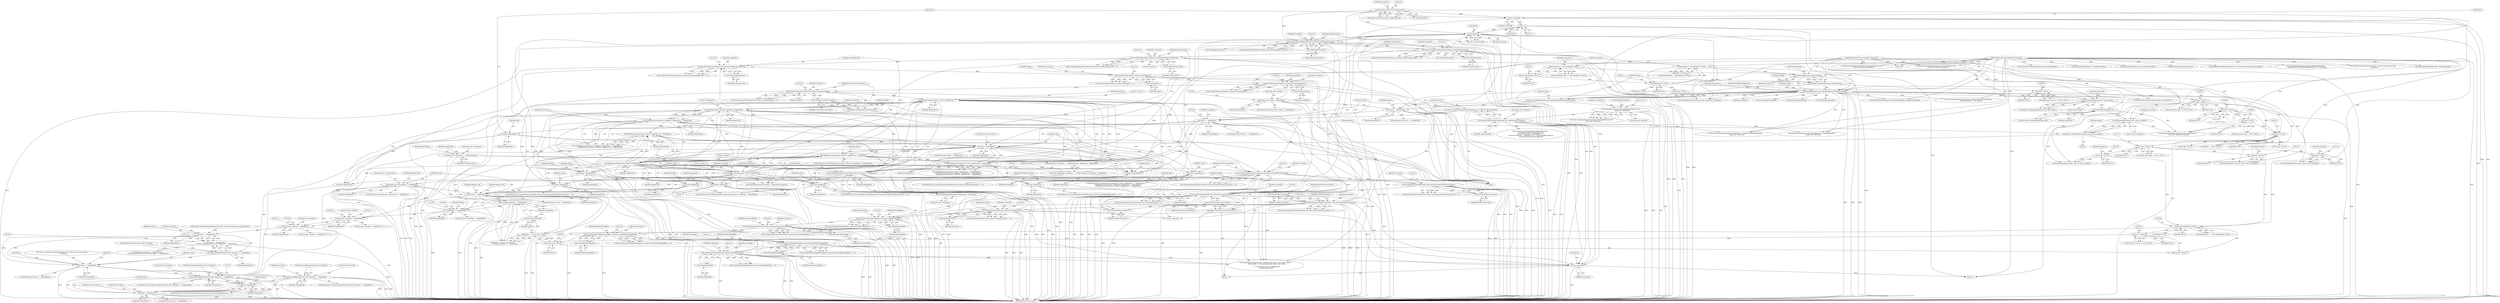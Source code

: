 digraph "0_ImageMagick6_35ccb468ee2dcbe8ce9cf1e2f1957acc27f54c34@API" {
"1001640" [label="(Call,read_info->antialias != MagickFalse)"];
"1001632" [label="(Call,read_info->antialias != MagickFalse)"];
"1001407" [label="(Call,image_info->monochrome != MagickFalse)"];
"1001318" [label="(Call,IssRGBCompatibleColorspace(image_info->colorspace) != MagickFalse)"];
"1001319" [label="(Call,IssRGBCompatibleColorspace(image_info->colorspace))"];
"1000624" [label="(Call,image_info->colorspace == CMYKColorspace)"];
"1000815" [label="(Call,GlobExpression(command,\"*Magenta*\",MagickTrue) != MagickFalse)"];
"1000816" [label="(Call,GlobExpression(command,\"*Magenta*\",MagickTrue))"];
"1000809" [label="(Call,GlobExpression(command,\"*Cyan*\",MagickTrue))"];
"1000800" [label="(Call,LocaleNCompare(DocumentProcessColors,command,length))"];
"1000796" [label="(Call,strlen(DocumentProcessColors))"];
"1000788" [label="(Call,LocaleNCompare(ImageData,command,strlen(ImageData)))"];
"1000791" [label="(Call,strlen(ImageData))"];
"1000780" [label="(Call,LocaleNCompare(Pages,command,strlen(Pages)))"];
"1000783" [label="(Call,strlen(Pages))"];
"1000772" [label="(Call,LocaleNCompare(LanguageLevel,command,strlen(LanguageLevel)))"];
"1000775" [label="(Call,strlen(LanguageLevel))"];
"1000744" [label="(Call,LocaleNCompare(PostscriptLevel,command,strlen(PostscriptLevel)))"];
"1000747" [label="(Call,strlen(PostscriptLevel))"];
"1000728" [label="(Call,LocaleNCompare(EndDocument,command,strlen(EndDocument)))"];
"1000731" [label="(Call,strlen(EndDocument))"];
"1000717" [label="(Call,LocaleNCompare(BeginDocument,command,strlen(BeginDocument)))"];
"1000720" [label="(Call,strlen(BeginDocument))"];
"1001018" [label="(Call,LocaleNCompare(PageMedia,command,strlen(PageMedia)))"];
"1001021" [label="(Call,strlen(PageMedia))"];
"1001006" [label="(Call,LocaleNCompare(PageBoundingBox,command,strlen(PageBoundingBox)))"];
"1001009" [label="(Call,strlen(PageBoundingBox))"];
"1000994" [label="(Call,LocaleNCompare(HiResBoundingBox,command,strlen(HiResBoundingBox)))"];
"1000997" [label="(Call,strlen(HiResBoundingBox))"];
"1000982" [label="(Call,LocaleNCompare(DocumentMedia,command,strlen(DocumentMedia)))"];
"1000985" [label="(Call,strlen(DocumentMedia))"];
"1000970" [label="(Call,LocaleNCompare(BoundingBox,command,strlen(BoundingBox)))"];
"1000973" [label="(Call,strlen(BoundingBox))"];
"1000866" [label="(Call,LocaleNCompare(CMYKCustomColor,command,strlen(CMYKCustomColor)))"];
"1000869" [label="(Call,strlen(CMYKCustomColor))"];
"1000832" [label="(Call,LocaleNCompare(CMYKCustomColor,command,strlen(CMYKCustomColor)))"];
"1000835" [label="(Call,strlen(CMYKCustomColor))"];
"1000822" [label="(Call,GlobExpression(command,\"*Yellow*\",MagickTrue))"];
"1000859" [label="(Call,LocaleNCompare(DocumentCustomColors,command,length))"];
"1000854" [label="(Call,strlen(DocumentCustomColors))"];
"1000843" [label="(Call,LocaleNCompare(CMYKProcessColor,command,strlen(CMYKProcessColor)))"];
"1000846" [label="(Call,strlen(CMYKProcessColor))"];
"1000852" [label="(Call,length=strlen(DocumentCustomColors))"];
"1000873" [label="(Call,LocaleNCompare(SpotColor,command,strlen(SpotColor)))"];
"1000876" [label="(Call,strlen(SpotColor))"];
"1000701" [label="(Call,p-command)"];
"1000684" [label="(Call,p++)"];
"1000666" [label="(Call,p=command)"];
"1000616" [label="(Call,memset(command,0,sizeof(command)))"];
"1000712" [label="(Call,p=command)"];
"1000762" [label="(Call,GlobExpression(command,\"*EPSF-*\",MagickTrue))"];
"1000794" [label="(Call,length=strlen(DocumentProcessColors))"];
"1000808" [label="(Call,GlobExpression(command,\"*Cyan*\",MagickTrue) != MagickFalse)"];
"1000738" [label="(Call,skip != MagickFalse)"];
"1000723" [label="(Call,skip=MagickTrue)"];
"1000734" [label="(Call,skip=MagickFalse)"];
"1000761" [label="(Call,GlobExpression(command,\"*EPSF-*\",MagickTrue) != MagickFalse)"];
"1000821" [label="(Call,GlobExpression(command,\"*Yellow*\",MagickTrue) != MagickFalse)"];
"1000235" [label="(Call,status == MagickFalse)"];
"1000227" [label="(Call,status=AcquireUniqueSymbolicLink(image_info->filename,input_filename))"];
"1000229" [label="(Call,AcquireUniqueSymbolicLink(image_info->filename,input_filename))"];
"1000183" [label="(Call,LogMagickEvent(TraceEvent,GetMagickModule(),\"%s\",\n      image_info->filename))"];
"1000215" [label="(Call,status == MagickFalse)"];
"1000207" [label="(Call,status=OpenBlob(image_info,image,ReadBinaryBlobMode,exception))"];
"1000209" [label="(Call,OpenBlob(image_info,image,ReadBinaryBlobMode,exception))"];
"1000204" [label="(Call,AcquireImage(image_info,exception))"];
"1000164" [label="(Call,image_info != (const ImageInfo *) NULL)"];
"1000119" [label="(MethodParameterIn,const ImageInfo *image_info)"];
"1000166" [label="(Call,(const ImageInfo *) NULL)"];
"1000191" [label="(Call,exception != (ExceptionInfo *) NULL)"];
"1000120" [label="(MethodParameterIn,ExceptionInfo *exception)"];
"1000193" [label="(Call,(ExceptionInfo *) NULL)"];
"1000202" [label="(Call,image=AcquireImage(image_info,exception))"];
"1000176" [label="(Call,image_info->debug != MagickFalse)"];
"1000663" [label="(Call,skip=MagickFalse)"];
"1001422" [label="(Call,cmyk != MagickFalse)"];
"1000621" [label="(Call,cmyk=image_info->colorspace == CMYKColorspace ? MagickTrue : MagickFalse)"];
"1000849" [label="(Call,cmyk=MagickTrue)"];
"1000827" [label="(Call,cmyk=MagickTrue)"];
"1000838" [label="(Call,cmyk=MagickTrue)"];
"1001324" [label="(Call,cmyk=MagickFalse)"];
"1001593" [label="(Call,fitPage != MagickFalse)"];
"1001196" [label="(Call,fitPage=MagickFalse)"];
"1001314" [label="(Call,fitPage=MagickTrue)"];
"1001582" [label="(Call,IsStringTrue(option) != MagickFalse)"];
"1001583" [label="(Call,IsStringTrue(option))"];
"1001577" [label="(Call,option == (const char *) NULL)"];
"1001570" [label="(Call,option=GetImageOption(image_info,\"eps:use-cropbox\"))"];
"1001572" [label="(Call,GetImageOption(image_info,\"eps:use-cropbox\"))"];
"1001499" [label="(Call,CloneImageInfo(image_info))"];
"1001201" [label="(Call,GetImageOption(image_info,\"eps:fit-page\"))"];
"1001579" [label="(Call,(const char *) NULL)"];
"1001553" [label="(Call,(char *) NULL)"];
"1001445" [label="(Call,(const DelegateInfo *) NULL)"];
"1001438" [label="(Call,(char *) NULL)"];
"1001372" [label="(Call,(char *) NULL)"];
"1001207" [label="(Call,(char *) NULL)"];
"1000546" [label="(Call,(char *) NULL)"];
"1000488" [label="(Call,(char *) NULL)"];
"1000695" [label="(Call,(char *) NULL)"];
"1000958" [label="(Call,(char *) NULL)"];
"1001416" [label="(Call,(char *) NULL)"];
"1001429" [label="(Call,(char *) NULL)"];
"1001686" [label="(Call,status == MagickFalse)"];
"1001685" [label="(Call,(status == MagickFalse) ||\n      (IsPostscriptRendered(read_info->filename) == MagickFalse))"];
"1001689" [label="(Call,IsPostscriptRendered(read_info->filename) == MagickFalse)"];
"1001725" [label="(Call,status == MagickFalse)"];
"1001749" [label="(Call,IsPostscriptRendered(read_info->filename) == MagickFalse)"];
"1001962" [label="(Call,skip=MagickFalse)"];
"1001966" [label="(Call,skip != MagickFalse)"];
"1001784" [label="(Call,IsPostscriptRendered(read_info->filename) == MagickFalse)"];
"1000484" [label="(Call,image_info->density != (char *) NULL)"];
"1001325" [label="(Identifier,cmyk)"];
"1000181" [label="(Call,(void) LogMagickEvent(TraceEvent,GetMagickModule(),\"%s\",\n      image_info->filename))"];
"1000790" [label="(Identifier,command)"];
"1000228" [label="(Identifier,status)"];
"1000213" [label="(Identifier,exception)"];
"1001018" [label="(Call,LocaleNCompare(PageMedia,command,strlen(PageMedia)))"];
"1001874" [label="(Call,ConsolidateCMYKImages(postscript_image,exception))"];
"1000821" [label="(Call,GlobExpression(command,\"*Yellow*\",MagickTrue) != MagickFalse)"];
"1001962" [label="(Call,skip=MagickFalse)"];
"1000749" [label="(Literal,0)"];
"1000121" [label="(Block,)"];
"1000220" [label="(Identifier,image)"];
"1000212" [label="(Identifier,ReadBinaryBlobMode)"];
"1001555" [label="(Identifier,NULL)"];
"1000224" [label="(Call,(Image *) NULL)"];
"1001202" [label="(Identifier,image_info)"];
"1000164" [label="(Call,image_info != (const ImageInfo *) NULL)"];
"1000186" [label="(Literal,\"%s\")"];
"1001374" [label="(Identifier,NULL)"];
"1000726" [label="(ControlStructure,if (LocaleNCompare(EndDocument,command,strlen(EndDocument)) == 0))"];
"1000735" [label="(Identifier,skip)"];
"1001314" [label="(Call,fitPage=MagickTrue)"];
"1000206" [label="(Identifier,exception)"];
"1001765" [label="(Identifier,i)"];
"1001445" [label="(Call,(const DelegateInfo *) NULL)"];
"1000791" [label="(Call,strlen(ImageData))"];
"1000829" [label="(Identifier,MagickTrue)"];
"1000699" [label="(Call,(size_t) (p-command))"];
"1001198" [label="(Identifier,MagickFalse)"];
"1000840" [label="(Identifier,MagickTrue)"];
"1001585" [label="(Identifier,MagickFalse)"];
"1001207" [label="(Call,(char *) NULL)"];
"1001969" [label="(ControlStructure,continue;)"];
"1001372" [label="(Call,(char *) NULL)"];
"1000815" [label="(Call,GlobExpression(command,\"*Magenta*\",MagickTrue) != MagickFalse)"];
"1001422" [label="(Call,cmyk != MagickFalse)"];
"1000801" [label="(Identifier,DocumentProcessColors)"];
"1001675" [label="(Call,InterpretImageFilename(image_info,image,filename,1,\n    read_info->filename,exception))"];
"1001702" [label="(Call,status=InvokePostscriptDelegate(read_info->verbose,command,message,\n        exception))"];
"1000823" [label="(Identifier,command)"];
"1001748" [label="(ControlStructure,if (IsPostscriptRendered(read_info->filename) == MagickFalse))"];
"1001570" [label="(Call,option=GetImageOption(image_info,\"eps:use-cropbox\"))"];
"1000191" [label="(Call,exception != (ExceptionInfo *) NULL)"];
"1000488" [label="(Call,(char *) NULL)"];
"1001789" [label="(Identifier,MagickFalse)"];
"1000810" [label="(Identifier,command)"];
"1000622" [label="(Identifier,cmyk)"];
"1000832" [label="(Call,LocaleNCompare(CMYKCustomColor,command,strlen(CMYKCustomColor)))"];
"1000683" [label="(Call,*p++)"];
"1001626" [label="(Call,FormatLocaleString(command,MagickPathExtent,\n    GetDelegateCommands(delegate_info),\n    read_info->antialias != MagickFalse ? 4 : 1,\n    read_info->antialias != MagickFalse ? 4 : 1,density,options,filename,\n    postscript_filename,input_filename))"];
"1001005" [label="(Call,LocaleNCompare(PageBoundingBox,command,strlen(PageBoundingBox)) == 0)"];
"1000772" [label="(Call,LocaleNCompare(LanguageLevel,command,strlen(LanguageLevel)))"];
"1001637" [label="(Literal,4)"];
"1000236" [label="(Identifier,status)"];
"1001021" [label="(Call,strlen(PageMedia))"];
"1000777" [label="(Literal,0)"];
"1000237" [label="(Identifier,MagickFalse)"];
"1001583" [label="(Call,IsStringTrue(option))"];
"1000843" [label="(Call,LocaleNCompare(CMYKProcessColor,command,strlen(CMYKProcessColor)))"];
"1000187" [label="(Call,image_info->filename)"];
"1000753" [label="(Call,SetImageProperty(image,\"ps:Level\",command+4,exception))"];
"1001578" [label="(Identifier,option)"];
"1000719" [label="(Identifier,command)"];
"1001328" [label="(Identifier,file)"];
"1001577" [label="(Call,option == (const char *) NULL)"];
"1001571" [label="(Identifier,option)"];
"1000230" [label="(Call,image_info->filename)"];
"1000668" [label="(Identifier,command)"];
"1000204" [label="(Call,AcquireImage(image_info,exception))"];
"1001783" [label="(ControlStructure,if (IsPostscriptRendered(read_info->filename) == MagickFalse))"];
"1000785" [label="(Literal,0)"];
"1001209" [label="(Identifier,NULL)"];
"1000614" [label="(Call,(void) memset(command,0,sizeof(command)))"];
"1000860" [label="(Identifier,DocumentCustomColors)"];
"1000739" [label="(Identifier,skip)"];
"1000490" [label="(Identifier,NULL)"];
"1001636" [label="(Identifier,MagickFalse)"];
"1000865" [label="(Call,LocaleNCompare(CMYKCustomColor,command,strlen(CMYKCustomColor)) == 0)"];
"1001201" [label="(Call,GetImageOption(image_info,\"eps:fit-page\"))"];
"1001006" [label="(Call,LocaleNCompare(PageBoundingBox,command,strlen(PageBoundingBox)))"];
"1001197" [label="(Identifier,fitPage)"];
"1001584" [label="(Identifier,option)"];
"1000762" [label="(Call,GlobExpression(command,\"*EPSF-*\",MagickTrue))"];
"1000827" [label="(Call,cmyk=MagickTrue)"];
"1000744" [label="(Call,LocaleNCompare(PostscriptLevel,command,strlen(PostscriptLevel)))"];
"1001354" [label="(Call,CopyMagickString(command,\"/setpagedevice {pop} bind 1 index where {\"\n    \"dup wcheck {3 1 roll put} {pop def} ifelse} {def} ifelse\n\"\n    \"<</UseCIEColor true>>setpagedevice\n\",MagickPathExtent))"];
"1001411" [label="(Identifier,MagickFalse)"];
"1001963" [label="(Identifier,skip)"];
"1000233" [label="(Identifier,input_filename)"];
"1001008" [label="(Identifier,command)"];
"1000617" [label="(Identifier,command)"];
"1000720" [label="(Call,strlen(BeginDocument))"];
"1001320" [label="(Call,image_info->colorspace)"];
"1000783" [label="(Call,strlen(Pages))"];
"1001323" [label="(Identifier,MagickFalse)"];
"1001416" [label="(Call,(char *) NULL)"];
"1000849" [label="(Call,cmyk=MagickTrue)"];
"1000813" [label="(Identifier,MagickFalse)"];
"1001965" [label="(ControlStructure,if (skip != MagickFalse))"];
"1000794" [label="(Call,length=strlen(DocumentProcessColors))"];
"1001912" [label="(Call,p++)"];
"1001023" [label="(Literal,0)"];
"1000779" [label="(Call,LocaleNCompare(Pages,command,strlen(Pages)) == 0)"];
"1000873" [label="(Call,LocaleNCompare(SpotColor,command,strlen(SpotColor)))"];
"1000874" [label="(Identifier,SpotColor)"];
"1000799" [label="(Call,LocaleNCompare(DocumentProcessColors,command,length) == 0)"];
"1001594" [label="(Identifier,fitPage)"];
"1000835" [label="(Call,strlen(CMYKCustomColor))"];
"1000814" [label="(Call,(GlobExpression(command,\"*Magenta*\",MagickTrue) != MagickFalse) ||\n            (GlobExpression(command,\"*Yellow*\",MagickTrue) != MagickFalse))"];
"1001413" [label="(Identifier,delegate_info)"];
"1000871" [label="(Literal,0)"];
"1000842" [label="(Call,LocaleNCompare(CMYKProcessColor,command,strlen(CMYKProcessColor)) == 0)"];
"1001196" [label="(Call,fitPage=MagickFalse)"];
"1001326" [label="(Identifier,MagickFalse)"];
"1000774" [label="(Identifier,command)"];
"1001689" [label="(Call,IsPostscriptRendered(read_info->filename) == MagickFalse)"];
"1000729" [label="(Identifier,EndDocument)"];
"1000859" [label="(Call,LocaleNCompare(DocumentCustomColors,command,length))"];
"1000211" [label="(Identifier,image)"];
"1000193" [label="(Call,(ExceptionInfo *) NULL)"];
"1002380" [label="(MethodReturn,static Image *)"];
"1000954" [label="(Call,image_info->page != (char *) NULL)"];
"1000841" [label="(ControlStructure,if (LocaleNCompare(CMYKProcessColor,command,strlen(CMYKProcessColor)) == 0))"];
"1000981" [label="(Call,LocaleNCompare(DocumentMedia,command,strlen(DocumentMedia)) == 0)"];
"1000982" [label="(Call,LocaleNCompare(DocumentMedia,command,strlen(DocumentMedia)))"];
"1001574" [label="(Literal,\"eps:use-cropbox\")"];
"1001009" [label="(Call,strlen(PageBoundingBox))"];
"1001644" [label="(Identifier,MagickFalse)"];
"1000192" [label="(Identifier,exception)"];
"1000664" [label="(Identifier,skip)"];
"1000745" [label="(Identifier,PostscriptLevel)"];
"1001010" [label="(Identifier,PageBoundingBox)"];
"1000736" [label="(Identifier,MagickFalse)"];
"1000695" [label="(Call,(char *) NULL)"];
"1001639" [label="(Call,read_info->antialias != MagickFalse ? 4 : 1)"];
"1001406" [label="(ControlStructure,if (image_info->monochrome != MagickFalse))"];
"1001337" [label="(Call,ThrowFileException(exception,FileOpenError,\"UnableToOpenFile\",\n        image_info->filename))"];
"1000727" [label="(Call,LocaleNCompare(EndDocument,command,strlen(EndDocument)) == 0)"];
"1000221" [label="(Call,DestroyImageList(image))"];
"1000628" [label="(Identifier,CMYKColorspace)"];
"1001423" [label="(Identifier,cmyk)"];
"1000858" [label="(Call,LocaleNCompare(DocumentCustomColors,command,length) == 0)"];
"1001210" [label="(Block,)"];
"1001725" [label="(Call,status == MagickFalse)"];
"1000831" [label="(Call,LocaleNCompare(CMYKCustomColor,command,strlen(CMYKCustomColor)) == 0)"];
"1000974" [label="(Identifier,BoundingBox)"];
"1001967" [label="(Identifier,skip)"];
"1001754" [label="(Identifier,MagickFalse)"];
"1001688" [label="(Identifier,MagickFalse)"];
"1000203" [label="(Identifier,image)"];
"1000862" [label="(Identifier,length)"];
"1000877" [label="(Identifier,SpotColor)"];
"1001321" [label="(Identifier,image_info)"];
"1000851" [label="(Identifier,MagickTrue)"];
"1001426" [label="(Identifier,delegate_info)"];
"1001419" [label="(Identifier,exception)"];
"1001690" [label="(Call,IsPostscriptRendered(read_info->filename))"];
"1001968" [label="(Identifier,MagickFalse)"];
"1001737" [label="(Call,InterpretImageFilename(image_info,image,filename,(int) i,\n        read_info->filename,exception))"];
"1001572" [label="(Call,GetImageOption(image_info,\"eps:use-cropbox\"))"];
"1000867" [label="(Identifier,CMYKCustomColor)"];
"1001431" [label="(Identifier,NULL)"];
"1000743" [label="(Call,LocaleNCompare(PostscriptLevel,command,strlen(PostscriptLevel)) == 0)"];
"1000971" [label="(Identifier,BoundingBox)"];
"1000866" [label="(Call,LocaleNCompare(CMYKCustomColor,command,strlen(CMYKCustomColor)))"];
"1000836" [label="(Identifier,CMYKCustomColor)"];
"1000227" [label="(Call,status=AcquireUniqueSymbolicLink(image_info->filename,input_filename))"];
"1000997" [label="(Call,strlen(HiResBoundingBox))"];
"1000803" [label="(Identifier,length)"];
"1002037" [label="(Call,SetImageProfile(image,\"icc\",profile,exception))"];
"1000847" [label="(Identifier,CMYKProcessColor)"];
"1000667" [label="(Identifier,p)"];
"1000623" [label="(Call,image_info->colorspace == CMYKColorspace ? MagickTrue : MagickFalse)"];
"1000788" [label="(Call,LocaleNCompare(ImageData,command,strlen(ImageData)))"];
"1000804" [label="(Literal,0)"];
"1000630" [label="(Identifier,MagickFalse)"];
"1000972" [label="(Identifier,command)"];
"1000844" [label="(Identifier,CMYKProcessColor)"];
"1001020" [label="(Identifier,command)"];
"1000837" [label="(Literal,0)"];
"1000717" [label="(Call,LocaleNCompare(BeginDocument,command,strlen(BeginDocument)))"];
"1000731" [label="(Call,strlen(EndDocument))"];
"1000818" [label="(Literal,\"*Magenta*\")"];
"1001432" [label="(Identifier,exception)"];
"1001785" [label="(Call,IsPostscriptRendered(read_info->filename))"];
"1000234" [label="(ControlStructure,if (status == MagickFalse))"];
"1001414" [label="(Call,GetDelegateInfo(\"ps:mono\",(char *) NULL,exception))"];
"1002224" [label="(Call,SetImageProfile(image,\"xmp\",profile,exception))"];
"1000748" [label="(Identifier,PostscriptLevel)"];
"1000756" [label="(Call,command+4)"];
"1001593" [label="(Call,fitPage != MagickFalse)"];
"1000184" [label="(Identifier,TraceEvent)"];
"1000854" [label="(Call,strlen(DocumentCustomColors))"];
"1000776" [label="(Identifier,LanguageLevel)"];
"1000828" [label="(Identifier,cmyk)"];
"1000793" [label="(Literal,0)"];
"1000806" [label="(ControlStructure,if ((GlobExpression(command,\"*Cyan*\",MagickTrue) != MagickFalse) ||\n            (GlobExpression(command,\"*Magenta*\",MagickTrue) != MagickFalse) ||\n            (GlobExpression(command,\"*Yellow*\",MagickTrue) != MagickFalse)))"];
"1001199" [label="(Call,option=GetImageOption(image_info,\"eps:fit-page\"))"];
"1000760" [label="(ControlStructure,if (GlobExpression(command,\"*EPSF-*\",MagickTrue) != MagickFalse))"];
"1000996" [label="(Identifier,command)"];
"1000216" [label="(Identifier,status)"];
"1001499" [label="(Call,CloneImageInfo(image_info))"];
"1000240" [label="(Identifier,exception)"];
"1000691" [label="(Call,strchr(\"\n\r%\",c) == (char *) NULL)"];
"1001803" [label="(Call,ReadImage(read_info,exception))"];
"1001641" [label="(Call,read_info->antialias)"];
"1001324" [label="(Call,cmyk=MagickFalse)"];
"1000176" [label="(Call,image_info->debug != MagickFalse)"];
"1000780" [label="(Call,LocaleNCompare(Pages,command,strlen(Pages)))"];
"1000784" [label="(Identifier,Pages)"];
"1000852" [label="(Call,length=strlen(DocumentCustomColors))"];
"1000618" [label="(Literal,0)"];
"1000737" [label="(ControlStructure,if (skip != MagickFalse))"];
"1000819" [label="(Identifier,MagickTrue)"];
"1001203" [label="(Literal,\"eps:fit-page\")"];
"1000165" [label="(Identifier,image_info)"];
"1000629" [label="(Identifier,MagickTrue)"];
"1001435" [label="(Identifier,delegate_info)"];
"1001666" [label="(Call,InvokePostscriptDelegate(read_info->verbose,command,message,exception))"];
"1001948" [label="(Call,strlen(BeginDocument))"];
"1001964" [label="(Identifier,MagickFalse)"];
"1000875" [label="(Identifier,command)"];
"1001687" [label="(Identifier,status)"];
"1000960" [label="(Identifier,NULL)"];
"1000685" [label="(Identifier,p)"];
"1001436" [label="(Call,GetDelegateInfo(\"ps:alpha\",(char *) NULL,exception))"];
"1000789" [label="(Identifier,ImageData)"];
"1000764" [label="(Literal,\"*EPSF-*\")"];
"1000809" [label="(Call,GlobExpression(command,\"*Cyan*\",MagickTrue))"];
"1001954" [label="(ControlStructure,if (LocaleNCompare(EndDocument,command,strlen(EndDocument)) == 0))"];
"1000839" [label="(Identifier,cmyk)"];
"1000781" [label="(Identifier,Pages)"];
"1000985" [label="(Call,strlen(DocumentMedia))"];
"1001694" [label="(Identifier,MagickFalse)"];
"1001724" [label="(ControlStructure,if (status == MagickFalse))"];
"1000812" [label="(Identifier,MagickTrue)"];
"1000870" [label="(Identifier,CMYKCustomColor)"];
"1000763" [label="(Identifier,command)"];
"1000766" [label="(Identifier,MagickFalse)"];
"1001139" [label="(Call,SetImageProperty(image,\"ps:HiResBoundingBox\",geometry,exception))"];
"1001750" [label="(Call,IsPostscriptRendered(read_info->filename))"];
"1000163" [label="(Call,assert(image_info != (const ImageInfo *) NULL))"];
"1000855" [label="(Identifier,DocumentCustomColors)"];
"1000845" [label="(Identifier,command)"];
"1000970" [label="(Call,LocaleNCompare(BoundingBox,command,strlen(BoundingBox)))"];
"1000746" [label="(Identifier,command)"];
"1001443" [label="(Call,delegate_info == (const DelegateInfo *) NULL)"];
"1001772" [label="(Call,InterpretImageFilename(image_info,image,filename,(int) i,\n        read_info->filename,exception))"];
"1000195" [label="(Identifier,NULL)"];
"1000994" [label="(Call,LocaleNCompare(HiResBoundingBox,command,strlen(HiResBoundingBox)))"];
"1001847" [label="(Call,ThrowMagickException(exception,GetMagickModule(),\n          DelegateError,\"PostscriptDelegateFailed\",\"`%s'\",message))"];
"1000773" [label="(Identifier,LanguageLevel)"];
"1001793" [label="(Identifier,read_info)"];
"1001011" [label="(Literal,0)"];
"1000802" [label="(Identifier,command)"];
"1000816" [label="(Call,GlobExpression(command,\"*Magenta*\",MagickTrue))"];
"1000730" [label="(Identifier,command)"];
"1000665" [label="(Identifier,MagickFalse)"];
"1000792" [label="(Identifier,ImageData)"];
"1001633" [label="(Call,read_info->antialias)"];
"1001973" [label="(Identifier,ICCProfile)"];
"1001349" [label="(Call,(Image *) NULL)"];
"1000863" [label="(Literal,0)"];
"1001368" [label="(Call,image_info->page == (char *) NULL)"];
"1000986" [label="(Identifier,DocumentMedia)"];
"1000820" [label="(Identifier,MagickFalse)"];
"1000876" [label="(Call,strlen(SpotColor))"];
"1001438" [label="(Call,(char *) NULL)"];
"1000998" [label="(Identifier,HiResBoundingBox)"];
"1001569" [label="(Block,)"];
"1001685" [label="(Call,(status == MagickFalse) ||\n      (IsPostscriptRendered(read_info->filename) == MagickFalse))"];
"1000666" [label="(Call,p=command)"];
"1000826" [label="(Identifier,MagickFalse)"];
"1001427" [label="(Call,GetDelegateInfo(\"ps:cmyk\",(char *) NULL,exception))"];
"1000681" [label="(Block,)"];
"1000177" [label="(Call,image_info->debug)"];
"1000987" [label="(Literal,0)"];
"1000808" [label="(Call,GlobExpression(command,\"*Cyan*\",MagickTrue) != MagickFalse)"];
"1001259" [label="(Call,(Image *) NULL)"];
"1001755" [label="(ControlStructure,break;)"];
"1000190" [label="(Call,assert(exception != (ExceptionInfo *) NULL))"];
"1000715" [label="(ControlStructure,if (LocaleNCompare(BeginDocument,command,strlen(BeginDocument)) == 0))"];
"1000671" [label="(Identifier,c)"];
"1001595" [label="(Identifier,MagickFalse)"];
"1000724" [label="(Identifier,skip)"];
"1001017" [label="(Call,LocaleNCompare(PageMedia,command,strlen(PageMedia)) == 0)"];
"1000782" [label="(Identifier,command)"];
"1000800" [label="(Call,LocaleNCompare(DocumentProcessColors,command,length))"];
"1000183" [label="(Call,LogMagickEvent(TraceEvent,GetMagickModule(),\"%s\",\n      image_info->filename))"];
"1000995" [label="(Identifier,HiResBoundingBox)"];
"1001408" [label="(Call,image_info->monochrome)"];
"1000723" [label="(Call,skip=MagickTrue)"];
"1001592" [label="(ControlStructure,if (fitPage != MagickFalse))"];
"1000728" [label="(Call,LocaleNCompare(EndDocument,command,strlen(EndDocument)))"];
"1001640" [label="(Call,read_info->antialias != MagickFalse)"];
"1001440" [label="(Identifier,NULL)"];
"1000850" [label="(Identifier,cmyk)"];
"1000207" [label="(Call,status=OpenBlob(image_info,image,ReadBinaryBlobMode,exception))"];
"1000697" [label="(Identifier,NULL)"];
"1001418" [label="(Identifier,NULL)"];
"1001007" [label="(Identifier,PageBoundingBox)"];
"1000718" [label="(Identifier,BeginDocument)"];
"1000712" [label="(Call,p=command)"];
"1001447" [label="(Identifier,NULL)"];
"1001631" [label="(Call,read_info->antialias != MagickFalse ? 4 : 1)"];
"1001497" [label="(Call,read_info=CloneImageInfo(image_info))"];
"1000217" [label="(Identifier,MagickFalse)"];
"1000973" [label="(Call,strlen(BoundingBox))"];
"1000168" [label="(Identifier,NULL)"];
"1000830" [label="(ControlStructure,if (LocaleNCompare(CMYKCustomColor,command,strlen(CMYKCustomColor)) == 0))"];
"1001951" [label="(Call,skip=MagickTrue)"];
"1002262" [label="(Call,CloneImage(postscript_image,1,1,MagickTrue,exception))"];
"1000738" [label="(Call,skip != MagickFalse)"];
"1000958" [label="(Call,(char *) NULL)"];
"1001784" [label="(Call,IsPostscriptRendered(read_info->filename) == MagickFalse)"];
"1000878" [label="(Literal,0)"];
"1000824" [label="(Literal,\"*Yellow*\")"];
"1001632" [label="(Call,read_info->antialias != MagickFalse)"];
"1000180" [label="(Identifier,MagickFalse)"];
"1000999" [label="(Literal,0)"];
"1000248" [label="(Call,DestroyImageList(image))"];
"1000725" [label="(Identifier,MagickTrue)"];
"1000251" [label="(Call,(Image *) NULL)"];
"1000714" [label="(Identifier,command)"];
"1000765" [label="(Identifier,MagickTrue)"];
"1000894" [label="(Call,q=command)"];
"1000984" [label="(Identifier,command)"];
"1001730" [label="(Identifier,i)"];
"1000740" [label="(Identifier,MagickFalse)"];
"1000768" [label="(Identifier,pages)"];
"1001458" [label="(Call,(Image *) NULL)"];
"1000202" [label="(Call,image=AcquireImage(image_info,exception))"];
"1001573" [label="(Identifier,image_info)"];
"1001315" [label="(Identifier,fitPage)"];
"1001579" [label="(Call,(const char *) NULL)"];
"1000795" [label="(Identifier,length)"];
"1001726" [label="(Identifier,status)"];
"1000817" [label="(Identifier,command)"];
"1000775" [label="(Call,strlen(LanguageLevel))"];
"1001966" [label="(Call,skip != MagickFalse)"];
"1001319" [label="(Call,IssRGBCompatibleColorspace(image_info->colorspace))"];
"1000209" [label="(Call,OpenBlob(image_info,image,ReadBinaryBlobMode,exception))"];
"1000229" [label="(Call,AcquireUniqueSymbolicLink(image_info->filename,input_filename))"];
"1000208" [label="(Identifier,status)"];
"1001646" [label="(Literal,1)"];
"1000716" [label="(Call,LocaleNCompare(BeginDocument,command,strlen(BeginDocument)) == 0)"];
"1001684" [label="(ControlStructure,if ((status == MagickFalse) ||\n      (IsPostscriptRendered(read_info->filename) == MagickFalse)))"];
"1001421" [label="(ControlStructure,if (cmyk != MagickFalse))"];
"1001441" [label="(Identifier,exception)"];
"1000853" [label="(Identifier,length)"];
"1000846" [label="(Call,strlen(CMYKProcessColor))"];
"1001205" [label="(Call,option != (char *) NULL)"];
"1000684" [label="(Call,p++)"];
"1000771" [label="(Call,LocaleNCompare(LanguageLevel,command,strlen(LanguageLevel)) == 0)"];
"1001019" [label="(Identifier,PageMedia)"];
"1000215" [label="(Call,status == MagickFalse)"];
"1000787" [label="(Call,LocaleNCompare(ImageData,command,strlen(ImageData)) == 0)"];
"1000734" [label="(Call,skip=MagickFalse)"];
"1001959" [label="(Call,strlen(EndDocument))"];
"1001790" [label="(ControlStructure,break;)"];
"1001727" [label="(Identifier,MagickFalse)"];
"1000616" [label="(Call,memset(command,0,sizeof(command)))"];
"1000869" [label="(Call,strlen(CMYKCustomColor))"];
"1000822" [label="(Call,GlobExpression(command,\"*Yellow*\",MagickTrue))"];
"1000834" [label="(Identifier,command)"];
"1000185" [label="(Call,GetMagickModule())"];
"1000166" [label="(Call,(const ImageInfo *) NULL)"];
"1001638" [label="(Literal,1)"];
"1000621" [label="(Call,cmyk=image_info->colorspace == CMYKColorspace ? MagickTrue : MagickFalse)"];
"1000722" [label="(Literal,0)"];
"1000713" [label="(Identifier,p)"];
"1001243" [label="(Call,ThrowMagickException(exception,GetMagickModule(),OptionError,\n             \"InvalidGeometry\",\"`%s'\",option))"];
"1000546" [label="(Call,(char *) NULL)"];
"1000619" [label="(Call,sizeof(command))"];
"1001749" [label="(Call,IsPostscriptRendered(read_info->filename) == MagickFalse)"];
"1001022" [label="(Identifier,PageMedia)"];
"1001581" [label="(Identifier,NULL)"];
"1000732" [label="(Identifier,EndDocument)"];
"1000983" [label="(Identifier,DocumentMedia)"];
"1001576" [label="(Call,(option == (const char *) NULL) ||\n          (IsStringTrue(option) != MagickFalse))"];
"1000747" [label="(Call,strlen(PostscriptLevel))"];
"1000663" [label="(Call,skip=MagickFalse)"];
"1001704" [label="(Call,InvokePostscriptDelegate(read_info->verbose,command,message,\n        exception))"];
"1001429" [label="(Call,(char *) NULL)"];
"1000733" [label="(Literal,0)"];
"1000741" [label="(ControlStructure,continue;)"];
"1000761" [label="(Call,GlobExpression(command,\"*EPSF-*\",MagickTrue) != MagickFalse)"];
"1000703" [label="(Identifier,command)"];
"1000868" [label="(Identifier,command)"];
"1000210" [label="(Identifier,image_info)"];
"1002115" [label="(Call,SetImageProfile(image,\"8bim\",profile,exception))"];
"1001582" [label="(Call,IsStringTrue(option) != MagickFalse)"];
"1001200" [label="(Identifier,option)"];
"1001692" [label="(Identifier,read_info)"];
"1000807" [label="(Call,(GlobExpression(command,\"*Cyan*\",MagickTrue) != MagickFalse) ||\n            (GlobExpression(command,\"*Magenta*\",MagickTrue) != MagickFalse) ||\n            (GlobExpression(command,\"*Yellow*\",MagickTrue) != MagickFalse))"];
"1000175" [label="(ControlStructure,if (image_info->debug != MagickFalse))"];
"1000235" [label="(Call,status == MagickFalse)"];
"1000625" [label="(Call,image_info->colorspace)"];
"1000542" [label="(Call,image_info->page != (char *) NULL)"];
"1000872" [label="(Call,LocaleNCompare(SpotColor,command,strlen(SpotColor)) == 0)"];
"1000838" [label="(Call,cmyk=MagickTrue)"];
"1000701" [label="(Call,p-command)"];
"1001317" [label="(ControlStructure,if (IssRGBCompatibleColorspace(image_info->colorspace) != MagickFalse))"];
"1000811" [label="(Literal,\"*Cyan*\")"];
"1000796" [label="(Call,strlen(DocumentProcessColors))"];
"1000721" [label="(Identifier,BeginDocument)"];
"1000120" [label="(MethodParameterIn,ExceptionInfo *exception)"];
"1000205" [label="(Identifier,image_info)"];
"1000548" [label="(Identifier,NULL)"];
"1000975" [label="(Literal,0)"];
"1000833" [label="(Identifier,CMYKCustomColor)"];
"1000702" [label="(Identifier,p)"];
"1000943" [label="(Call,SetImageProperty(image,property,value,exception))"];
"1000861" [label="(Identifier,command)"];
"1001407" [label="(Call,image_info->monochrome != MagickFalse)"];
"1001316" [label="(Identifier,MagickTrue)"];
"1000119" [label="(MethodParameterIn,const ImageInfo *image_info)"];
"1000969" [label="(Call,LocaleNCompare(BoundingBox,command,strlen(BoundingBox)) == 0)"];
"1000825" [label="(Identifier,MagickTrue)"];
"1000993" [label="(Call,LocaleNCompare(HiResBoundingBox,command,strlen(HiResBoundingBox)) == 0)"];
"1000672" [label="(Call,ReadBlobByte(image))"];
"1000848" [label="(Literal,0)"];
"1001318" [label="(Call,IssRGBCompatibleColorspace(image_info->colorspace) != MagickFalse)"];
"1001553" [label="(Call,(char *) NULL)"];
"1001686" [label="(Call,status == MagickFalse)"];
"1001424" [label="(Identifier,MagickFalse)"];
"1000624" [label="(Call,image_info->colorspace == CMYKColorspace)"];
"1001664" [label="(Call,status=InvokePostscriptDelegate(read_info->verbose,command,message,exception))"];
"1001549" [label="(Call,read_info->scenes != (char *) NULL)"];
"1000797" [label="(Identifier,DocumentProcessColors)"];
"1001721" [label="(Call,(Image *) NULL)"];
"1000239" [label="(Call,ThrowFileException(exception,FileOpenError,\"UnableToCreateTemporaryFile\",\n        image_info->filename))"];
"1000214" [label="(ControlStructure,if (status == MagickFalse))"];
"1001500" [label="(Identifier,image_info)"];
"1001645" [label="(Literal,4)"];
"1001640" -> "1001639"  [label="AST: "];
"1001640" -> "1001644"  [label="CFG: "];
"1001641" -> "1001640"  [label="AST: "];
"1001644" -> "1001640"  [label="AST: "];
"1001645" -> "1001640"  [label="CFG: "];
"1001646" -> "1001640"  [label="CFG: "];
"1001640" -> "1002380"  [label="DDG: "];
"1001632" -> "1001640"  [label="DDG: "];
"1001632" -> "1001640"  [label="DDG: "];
"1001640" -> "1001686"  [label="DDG: "];
"1001632" -> "1001631"  [label="AST: "];
"1001632" -> "1001636"  [label="CFG: "];
"1001633" -> "1001632"  [label="AST: "];
"1001636" -> "1001632"  [label="AST: "];
"1001637" -> "1001632"  [label="CFG: "];
"1001638" -> "1001632"  [label="CFG: "];
"1001407" -> "1001632"  [label="DDG: "];
"1001422" -> "1001632"  [label="DDG: "];
"1001593" -> "1001632"  [label="DDG: "];
"1001407" -> "1001406"  [label="AST: "];
"1001407" -> "1001411"  [label="CFG: "];
"1001408" -> "1001407"  [label="AST: "];
"1001411" -> "1001407"  [label="AST: "];
"1001413" -> "1001407"  [label="CFG: "];
"1001423" -> "1001407"  [label="CFG: "];
"1001407" -> "1002380"  [label="DDG: "];
"1001407" -> "1002380"  [label="DDG: "];
"1001407" -> "1002380"  [label="DDG: "];
"1001318" -> "1001407"  [label="DDG: "];
"1001407" -> "1001422"  [label="DDG: "];
"1001407" -> "1001582"  [label="DDG: "];
"1001407" -> "1001593"  [label="DDG: "];
"1001318" -> "1001317"  [label="AST: "];
"1001318" -> "1001323"  [label="CFG: "];
"1001319" -> "1001318"  [label="AST: "];
"1001323" -> "1001318"  [label="AST: "];
"1001325" -> "1001318"  [label="CFG: "];
"1001328" -> "1001318"  [label="CFG: "];
"1001318" -> "1002380"  [label="DDG: "];
"1001318" -> "1002380"  [label="DDG: "];
"1001318" -> "1002380"  [label="DDG: "];
"1001319" -> "1001318"  [label="DDG: "];
"1000815" -> "1001318"  [label="DDG: "];
"1000738" -> "1001318"  [label="DDG: "];
"1000761" -> "1001318"  [label="DDG: "];
"1000808" -> "1001318"  [label="DDG: "];
"1000821" -> "1001318"  [label="DDG: "];
"1000235" -> "1001318"  [label="DDG: "];
"1001318" -> "1001324"  [label="DDG: "];
"1001319" -> "1001320"  [label="CFG: "];
"1001320" -> "1001319"  [label="AST: "];
"1001323" -> "1001319"  [label="CFG: "];
"1001319" -> "1002380"  [label="DDG: "];
"1000624" -> "1001319"  [label="DDG: "];
"1000624" -> "1000623"  [label="AST: "];
"1000624" -> "1000628"  [label="CFG: "];
"1000625" -> "1000624"  [label="AST: "];
"1000628" -> "1000624"  [label="AST: "];
"1000629" -> "1000624"  [label="CFG: "];
"1000630" -> "1000624"  [label="CFG: "];
"1000624" -> "1002380"  [label="DDG: "];
"1000624" -> "1002380"  [label="DDG: "];
"1000815" -> "1000814"  [label="AST: "];
"1000815" -> "1000820"  [label="CFG: "];
"1000816" -> "1000815"  [label="AST: "];
"1000820" -> "1000815"  [label="AST: "];
"1000823" -> "1000815"  [label="CFG: "];
"1000814" -> "1000815"  [label="CFG: "];
"1000815" -> "1002380"  [label="DDG: "];
"1000815" -> "1000734"  [label="DDG: "];
"1000815" -> "1000738"  [label="DDG: "];
"1000815" -> "1000814"  [label="DDG: "];
"1000815" -> "1000814"  [label="DDG: "];
"1000816" -> "1000815"  [label="DDG: "];
"1000816" -> "1000815"  [label="DDG: "];
"1000816" -> "1000815"  [label="DDG: "];
"1000808" -> "1000815"  [label="DDG: "];
"1000815" -> "1000821"  [label="DDG: "];
"1000815" -> "1001196"  [label="DDG: "];
"1000816" -> "1000819"  [label="CFG: "];
"1000817" -> "1000816"  [label="AST: "];
"1000818" -> "1000816"  [label="AST: "];
"1000819" -> "1000816"  [label="AST: "];
"1000820" -> "1000816"  [label="CFG: "];
"1000816" -> "1002380"  [label="DDG: "];
"1000816" -> "1000723"  [label="DDG: "];
"1000816" -> "1000762"  [label="DDG: "];
"1000816" -> "1000809"  [label="DDG: "];
"1000809" -> "1000816"  [label="DDG: "];
"1000809" -> "1000816"  [label="DDG: "];
"1000816" -> "1000822"  [label="DDG: "];
"1000816" -> "1000822"  [label="DDG: "];
"1000816" -> "1000827"  [label="DDG: "];
"1000816" -> "1000832"  [label="DDG: "];
"1000816" -> "1000838"  [label="DDG: "];
"1000816" -> "1000849"  [label="DDG: "];
"1000816" -> "1001314"  [label="DDG: "];
"1000816" -> "1001951"  [label="DDG: "];
"1000816" -> "1002262"  [label="DDG: "];
"1000809" -> "1000808"  [label="AST: "];
"1000809" -> "1000812"  [label="CFG: "];
"1000810" -> "1000809"  [label="AST: "];
"1000811" -> "1000809"  [label="AST: "];
"1000812" -> "1000809"  [label="AST: "];
"1000813" -> "1000809"  [label="CFG: "];
"1000809" -> "1002380"  [label="DDG: "];
"1000809" -> "1000723"  [label="DDG: "];
"1000809" -> "1000762"  [label="DDG: "];
"1000809" -> "1000808"  [label="DDG: "];
"1000809" -> "1000808"  [label="DDG: "];
"1000809" -> "1000808"  [label="DDG: "];
"1000800" -> "1000809"  [label="DDG: "];
"1000822" -> "1000809"  [label="DDG: "];
"1000762" -> "1000809"  [label="DDG: "];
"1000809" -> "1000827"  [label="DDG: "];
"1000809" -> "1000832"  [label="DDG: "];
"1000809" -> "1000838"  [label="DDG: "];
"1000809" -> "1000849"  [label="DDG: "];
"1000809" -> "1001314"  [label="DDG: "];
"1000809" -> "1001951"  [label="DDG: "];
"1000809" -> "1002262"  [label="DDG: "];
"1000800" -> "1000799"  [label="AST: "];
"1000800" -> "1000803"  [label="CFG: "];
"1000801" -> "1000800"  [label="AST: "];
"1000802" -> "1000800"  [label="AST: "];
"1000803" -> "1000800"  [label="AST: "];
"1000804" -> "1000800"  [label="CFG: "];
"1000800" -> "1002380"  [label="DDG: "];
"1000800" -> "1000796"  [label="DDG: "];
"1000800" -> "1000799"  [label="DDG: "];
"1000800" -> "1000799"  [label="DDG: "];
"1000800" -> "1000799"  [label="DDG: "];
"1000796" -> "1000800"  [label="DDG: "];
"1000788" -> "1000800"  [label="DDG: "];
"1000794" -> "1000800"  [label="DDG: "];
"1000800" -> "1000832"  [label="DDG: "];
"1000796" -> "1000794"  [label="AST: "];
"1000796" -> "1000797"  [label="CFG: "];
"1000797" -> "1000796"  [label="AST: "];
"1000794" -> "1000796"  [label="CFG: "];
"1000796" -> "1000794"  [label="DDG: "];
"1000788" -> "1000787"  [label="AST: "];
"1000788" -> "1000791"  [label="CFG: "];
"1000789" -> "1000788"  [label="AST: "];
"1000790" -> "1000788"  [label="AST: "];
"1000791" -> "1000788"  [label="AST: "];
"1000793" -> "1000788"  [label="CFG: "];
"1000788" -> "1002380"  [label="DDG: "];
"1000788" -> "1002380"  [label="DDG: "];
"1000788" -> "1000787"  [label="DDG: "];
"1000788" -> "1000787"  [label="DDG: "];
"1000788" -> "1000787"  [label="DDG: "];
"1000791" -> "1000788"  [label="DDG: "];
"1000780" -> "1000788"  [label="DDG: "];
"1000788" -> "1000791"  [label="DDG: "];
"1000791" -> "1000792"  [label="CFG: "];
"1000792" -> "1000791"  [label="AST: "];
"1000780" -> "1000779"  [label="AST: "];
"1000780" -> "1000783"  [label="CFG: "];
"1000781" -> "1000780"  [label="AST: "];
"1000782" -> "1000780"  [label="AST: "];
"1000783" -> "1000780"  [label="AST: "];
"1000785" -> "1000780"  [label="CFG: "];
"1000780" -> "1002380"  [label="DDG: "];
"1000780" -> "1002380"  [label="DDG: "];
"1000780" -> "1000779"  [label="DDG: "];
"1000780" -> "1000779"  [label="DDG: "];
"1000780" -> "1000779"  [label="DDG: "];
"1000783" -> "1000780"  [label="DDG: "];
"1000772" -> "1000780"  [label="DDG: "];
"1000780" -> "1000783"  [label="DDG: "];
"1000783" -> "1000784"  [label="CFG: "];
"1000784" -> "1000783"  [label="AST: "];
"1000772" -> "1000771"  [label="AST: "];
"1000772" -> "1000775"  [label="CFG: "];
"1000773" -> "1000772"  [label="AST: "];
"1000774" -> "1000772"  [label="AST: "];
"1000775" -> "1000772"  [label="AST: "];
"1000777" -> "1000772"  [label="CFG: "];
"1000772" -> "1002380"  [label="DDG: "];
"1000772" -> "1002380"  [label="DDG: "];
"1000772" -> "1000771"  [label="DDG: "];
"1000772" -> "1000771"  [label="DDG: "];
"1000772" -> "1000771"  [label="DDG: "];
"1000775" -> "1000772"  [label="DDG: "];
"1000744" -> "1000772"  [label="DDG: "];
"1000762" -> "1000772"  [label="DDG: "];
"1000772" -> "1000775"  [label="DDG: "];
"1000775" -> "1000776"  [label="CFG: "];
"1000776" -> "1000775"  [label="AST: "];
"1000744" -> "1000743"  [label="AST: "];
"1000744" -> "1000747"  [label="CFG: "];
"1000745" -> "1000744"  [label="AST: "];
"1000746" -> "1000744"  [label="AST: "];
"1000747" -> "1000744"  [label="AST: "];
"1000749" -> "1000744"  [label="CFG: "];
"1000744" -> "1002380"  [label="DDG: "];
"1000744" -> "1002380"  [label="DDG: "];
"1000744" -> "1000743"  [label="DDG: "];
"1000744" -> "1000743"  [label="DDG: "];
"1000744" -> "1000743"  [label="DDG: "];
"1000747" -> "1000744"  [label="DDG: "];
"1000728" -> "1000744"  [label="DDG: "];
"1000744" -> "1000747"  [label="DDG: "];
"1000744" -> "1000753"  [label="DDG: "];
"1000744" -> "1000756"  [label="DDG: "];
"1000744" -> "1000762"  [label="DDG: "];
"1000747" -> "1000748"  [label="CFG: "];
"1000748" -> "1000747"  [label="AST: "];
"1000728" -> "1000727"  [label="AST: "];
"1000728" -> "1000731"  [label="CFG: "];
"1000729" -> "1000728"  [label="AST: "];
"1000730" -> "1000728"  [label="AST: "];
"1000731" -> "1000728"  [label="AST: "];
"1000733" -> "1000728"  [label="CFG: "];
"1000728" -> "1002380"  [label="DDG: "];
"1000728" -> "1002380"  [label="DDG: "];
"1000728" -> "1002380"  [label="DDG: "];
"1000728" -> "1000701"  [label="DDG: "];
"1000728" -> "1000712"  [label="DDG: "];
"1000728" -> "1000717"  [label="DDG: "];
"1000728" -> "1000727"  [label="DDG: "];
"1000728" -> "1000727"  [label="DDG: "];
"1000728" -> "1000727"  [label="DDG: "];
"1000731" -> "1000728"  [label="DDG: "];
"1000717" -> "1000728"  [label="DDG: "];
"1000728" -> "1000731"  [label="DDG: "];
"1000728" -> "1001354"  [label="DDG: "];
"1000728" -> "1001959"  [label="DDG: "];
"1000731" -> "1000732"  [label="CFG: "];
"1000732" -> "1000731"  [label="AST: "];
"1000717" -> "1000716"  [label="AST: "];
"1000717" -> "1000720"  [label="CFG: "];
"1000718" -> "1000717"  [label="AST: "];
"1000719" -> "1000717"  [label="AST: "];
"1000720" -> "1000717"  [label="AST: "];
"1000722" -> "1000717"  [label="CFG: "];
"1000717" -> "1002380"  [label="DDG: "];
"1000717" -> "1002380"  [label="DDG: "];
"1000717" -> "1000716"  [label="DDG: "];
"1000717" -> "1000716"  [label="DDG: "];
"1000717" -> "1000716"  [label="DDG: "];
"1000720" -> "1000717"  [label="DDG: "];
"1001018" -> "1000717"  [label="DDG: "];
"1000859" -> "1000717"  [label="DDG: "];
"1000866" -> "1000717"  [label="DDG: "];
"1000701" -> "1000717"  [label="DDG: "];
"1000873" -> "1000717"  [label="DDG: "];
"1000616" -> "1000717"  [label="DDG: "];
"1000717" -> "1000720"  [label="DDG: "];
"1000717" -> "1001948"  [label="DDG: "];
"1000720" -> "1000721"  [label="CFG: "];
"1000721" -> "1000720"  [label="AST: "];
"1001018" -> "1001017"  [label="AST: "];
"1001018" -> "1001021"  [label="CFG: "];
"1001019" -> "1001018"  [label="AST: "];
"1001020" -> "1001018"  [label="AST: "];
"1001021" -> "1001018"  [label="AST: "];
"1001023" -> "1001018"  [label="CFG: "];
"1001018" -> "1002380"  [label="DDG: "];
"1001018" -> "1002380"  [label="DDG: "];
"1001018" -> "1002380"  [label="DDG: "];
"1001018" -> "1000701"  [label="DDG: "];
"1001018" -> "1000712"  [label="DDG: "];
"1001018" -> "1001017"  [label="DDG: "];
"1001018" -> "1001017"  [label="DDG: "];
"1001018" -> "1001017"  [label="DDG: "];
"1001021" -> "1001018"  [label="DDG: "];
"1001006" -> "1001018"  [label="DDG: "];
"1001018" -> "1001021"  [label="DDG: "];
"1001018" -> "1001354"  [label="DDG: "];
"1001021" -> "1001022"  [label="CFG: "];
"1001022" -> "1001021"  [label="AST: "];
"1001006" -> "1001005"  [label="AST: "];
"1001006" -> "1001009"  [label="CFG: "];
"1001007" -> "1001006"  [label="AST: "];
"1001008" -> "1001006"  [label="AST: "];
"1001009" -> "1001006"  [label="AST: "];
"1001011" -> "1001006"  [label="CFG: "];
"1001006" -> "1002380"  [label="DDG: "];
"1001006" -> "1002380"  [label="DDG: "];
"1001006" -> "1001005"  [label="DDG: "];
"1001006" -> "1001005"  [label="DDG: "];
"1001006" -> "1001005"  [label="DDG: "];
"1001009" -> "1001006"  [label="DDG: "];
"1000994" -> "1001006"  [label="DDG: "];
"1001006" -> "1001009"  [label="DDG: "];
"1001009" -> "1001010"  [label="CFG: "];
"1001010" -> "1001009"  [label="AST: "];
"1000994" -> "1000993"  [label="AST: "];
"1000994" -> "1000997"  [label="CFG: "];
"1000995" -> "1000994"  [label="AST: "];
"1000996" -> "1000994"  [label="AST: "];
"1000997" -> "1000994"  [label="AST: "];
"1000999" -> "1000994"  [label="CFG: "];
"1000994" -> "1002380"  [label="DDG: "];
"1000994" -> "1002380"  [label="DDG: "];
"1000994" -> "1000993"  [label="DDG: "];
"1000994" -> "1000993"  [label="DDG: "];
"1000994" -> "1000993"  [label="DDG: "];
"1000997" -> "1000994"  [label="DDG: "];
"1000982" -> "1000994"  [label="DDG: "];
"1000994" -> "1000997"  [label="DDG: "];
"1000997" -> "1000998"  [label="CFG: "];
"1000998" -> "1000997"  [label="AST: "];
"1000982" -> "1000981"  [label="AST: "];
"1000982" -> "1000985"  [label="CFG: "];
"1000983" -> "1000982"  [label="AST: "];
"1000984" -> "1000982"  [label="AST: "];
"1000985" -> "1000982"  [label="AST: "];
"1000987" -> "1000982"  [label="CFG: "];
"1000982" -> "1002380"  [label="DDG: "];
"1000982" -> "1002380"  [label="DDG: "];
"1000982" -> "1000981"  [label="DDG: "];
"1000982" -> "1000981"  [label="DDG: "];
"1000982" -> "1000981"  [label="DDG: "];
"1000985" -> "1000982"  [label="DDG: "];
"1000970" -> "1000982"  [label="DDG: "];
"1000982" -> "1000985"  [label="DDG: "];
"1000985" -> "1000986"  [label="CFG: "];
"1000986" -> "1000985"  [label="AST: "];
"1000970" -> "1000969"  [label="AST: "];
"1000970" -> "1000973"  [label="CFG: "];
"1000971" -> "1000970"  [label="AST: "];
"1000972" -> "1000970"  [label="AST: "];
"1000973" -> "1000970"  [label="AST: "];
"1000975" -> "1000970"  [label="CFG: "];
"1000970" -> "1002380"  [label="DDG: "];
"1000970" -> "1002380"  [label="DDG: "];
"1000970" -> "1000969"  [label="DDG: "];
"1000970" -> "1000969"  [label="DDG: "];
"1000970" -> "1000969"  [label="DDG: "];
"1000973" -> "1000970"  [label="DDG: "];
"1000866" -> "1000970"  [label="DDG: "];
"1000873" -> "1000970"  [label="DDG: "];
"1000859" -> "1000970"  [label="DDG: "];
"1000970" -> "1000973"  [label="DDG: "];
"1000973" -> "1000974"  [label="CFG: "];
"1000974" -> "1000973"  [label="AST: "];
"1000866" -> "1000865"  [label="AST: "];
"1000866" -> "1000869"  [label="CFG: "];
"1000867" -> "1000866"  [label="AST: "];
"1000868" -> "1000866"  [label="AST: "];
"1000869" -> "1000866"  [label="AST: "];
"1000871" -> "1000866"  [label="CFG: "];
"1000866" -> "1002380"  [label="DDG: "];
"1000866" -> "1002380"  [label="DDG: "];
"1000866" -> "1002380"  [label="DDG: "];
"1000866" -> "1000701"  [label="DDG: "];
"1000866" -> "1000712"  [label="DDG: "];
"1000866" -> "1000835"  [label="DDG: "];
"1000866" -> "1000865"  [label="DDG: "];
"1000866" -> "1000865"  [label="DDG: "];
"1000866" -> "1000865"  [label="DDG: "];
"1000869" -> "1000866"  [label="DDG: "];
"1000859" -> "1000866"  [label="DDG: "];
"1000866" -> "1000873"  [label="DDG: "];
"1000866" -> "1000894"  [label="DDG: "];
"1000866" -> "1001354"  [label="DDG: "];
"1000869" -> "1000870"  [label="CFG: "];
"1000870" -> "1000869"  [label="AST: "];
"1000832" -> "1000869"  [label="DDG: "];
"1000832" -> "1000831"  [label="AST: "];
"1000832" -> "1000835"  [label="CFG: "];
"1000833" -> "1000832"  [label="AST: "];
"1000834" -> "1000832"  [label="AST: "];
"1000835" -> "1000832"  [label="AST: "];
"1000837" -> "1000832"  [label="CFG: "];
"1000832" -> "1002380"  [label="DDG: "];
"1000832" -> "1002380"  [label="DDG: "];
"1000832" -> "1000831"  [label="DDG: "];
"1000832" -> "1000831"  [label="DDG: "];
"1000832" -> "1000831"  [label="DDG: "];
"1000835" -> "1000832"  [label="DDG: "];
"1000822" -> "1000832"  [label="DDG: "];
"1000832" -> "1000835"  [label="DDG: "];
"1000832" -> "1000843"  [label="DDG: "];
"1000835" -> "1000836"  [label="CFG: "];
"1000836" -> "1000835"  [label="AST: "];
"1000822" -> "1000821"  [label="AST: "];
"1000822" -> "1000825"  [label="CFG: "];
"1000823" -> "1000822"  [label="AST: "];
"1000824" -> "1000822"  [label="AST: "];
"1000825" -> "1000822"  [label="AST: "];
"1000826" -> "1000822"  [label="CFG: "];
"1000822" -> "1002380"  [label="DDG: "];
"1000822" -> "1000723"  [label="DDG: "];
"1000822" -> "1000762"  [label="DDG: "];
"1000822" -> "1000821"  [label="DDG: "];
"1000822" -> "1000821"  [label="DDG: "];
"1000822" -> "1000821"  [label="DDG: "];
"1000822" -> "1000827"  [label="DDG: "];
"1000822" -> "1000838"  [label="DDG: "];
"1000822" -> "1000849"  [label="DDG: "];
"1000822" -> "1001314"  [label="DDG: "];
"1000822" -> "1001951"  [label="DDG: "];
"1000822" -> "1002262"  [label="DDG: "];
"1000859" -> "1000858"  [label="AST: "];
"1000859" -> "1000862"  [label="CFG: "];
"1000860" -> "1000859"  [label="AST: "];
"1000861" -> "1000859"  [label="AST: "];
"1000862" -> "1000859"  [label="AST: "];
"1000863" -> "1000859"  [label="CFG: "];
"1000859" -> "1002380"  [label="DDG: "];
"1000859" -> "1002380"  [label="DDG: "];
"1000859" -> "1002380"  [label="DDG: "];
"1000859" -> "1000701"  [label="DDG: "];
"1000859" -> "1000712"  [label="DDG: "];
"1000859" -> "1000854"  [label="DDG: "];
"1000859" -> "1000858"  [label="DDG: "];
"1000859" -> "1000858"  [label="DDG: "];
"1000859" -> "1000858"  [label="DDG: "];
"1000854" -> "1000859"  [label="DDG: "];
"1000843" -> "1000859"  [label="DDG: "];
"1000852" -> "1000859"  [label="DDG: "];
"1000859" -> "1000894"  [label="DDG: "];
"1000859" -> "1001354"  [label="DDG: "];
"1000854" -> "1000852"  [label="AST: "];
"1000854" -> "1000855"  [label="CFG: "];
"1000855" -> "1000854"  [label="AST: "];
"1000852" -> "1000854"  [label="CFG: "];
"1000854" -> "1000852"  [label="DDG: "];
"1000843" -> "1000842"  [label="AST: "];
"1000843" -> "1000846"  [label="CFG: "];
"1000844" -> "1000843"  [label="AST: "];
"1000845" -> "1000843"  [label="AST: "];
"1000846" -> "1000843"  [label="AST: "];
"1000848" -> "1000843"  [label="CFG: "];
"1000843" -> "1002380"  [label="DDG: "];
"1000843" -> "1002380"  [label="DDG: "];
"1000843" -> "1000842"  [label="DDG: "];
"1000843" -> "1000842"  [label="DDG: "];
"1000843" -> "1000842"  [label="DDG: "];
"1000846" -> "1000843"  [label="DDG: "];
"1000843" -> "1000846"  [label="DDG: "];
"1000846" -> "1000847"  [label="CFG: "];
"1000847" -> "1000846"  [label="AST: "];
"1000852" -> "1000681"  [label="AST: "];
"1000853" -> "1000852"  [label="AST: "];
"1000860" -> "1000852"  [label="CFG: "];
"1000852" -> "1002380"  [label="DDG: "];
"1000873" -> "1000872"  [label="AST: "];
"1000873" -> "1000876"  [label="CFG: "];
"1000874" -> "1000873"  [label="AST: "];
"1000875" -> "1000873"  [label="AST: "];
"1000876" -> "1000873"  [label="AST: "];
"1000878" -> "1000873"  [label="CFG: "];
"1000873" -> "1002380"  [label="DDG: "];
"1000873" -> "1002380"  [label="DDG: "];
"1000873" -> "1002380"  [label="DDG: "];
"1000873" -> "1000701"  [label="DDG: "];
"1000873" -> "1000712"  [label="DDG: "];
"1000873" -> "1000872"  [label="DDG: "];
"1000873" -> "1000872"  [label="DDG: "];
"1000873" -> "1000872"  [label="DDG: "];
"1000876" -> "1000873"  [label="DDG: "];
"1000873" -> "1000876"  [label="DDG: "];
"1000873" -> "1000894"  [label="DDG: "];
"1000873" -> "1001354"  [label="DDG: "];
"1000876" -> "1000877"  [label="CFG: "];
"1000877" -> "1000876"  [label="AST: "];
"1000701" -> "1000699"  [label="AST: "];
"1000701" -> "1000703"  [label="CFG: "];
"1000702" -> "1000701"  [label="AST: "];
"1000703" -> "1000701"  [label="AST: "];
"1000699" -> "1000701"  [label="CFG: "];
"1000701" -> "1002380"  [label="DDG: "];
"1000701" -> "1002380"  [label="DDG: "];
"1000701" -> "1000684"  [label="DDG: "];
"1000701" -> "1000699"  [label="DDG: "];
"1000701" -> "1000699"  [label="DDG: "];
"1000684" -> "1000701"  [label="DDG: "];
"1000616" -> "1000701"  [label="DDG: "];
"1000701" -> "1000712"  [label="DDG: "];
"1000701" -> "1001354"  [label="DDG: "];
"1000701" -> "1001912"  [label="DDG: "];
"1000684" -> "1000683"  [label="AST: "];
"1000684" -> "1000685"  [label="CFG: "];
"1000685" -> "1000684"  [label="AST: "];
"1000683" -> "1000684"  [label="CFG: "];
"1000684" -> "1002380"  [label="DDG: "];
"1000666" -> "1000684"  [label="DDG: "];
"1000712" -> "1000684"  [label="DDG: "];
"1000684" -> "1001912"  [label="DDG: "];
"1000666" -> "1000121"  [label="AST: "];
"1000666" -> "1000668"  [label="CFG: "];
"1000667" -> "1000666"  [label="AST: "];
"1000668" -> "1000666"  [label="AST: "];
"1000671" -> "1000666"  [label="CFG: "];
"1000666" -> "1002380"  [label="DDG: "];
"1000666" -> "1002380"  [label="DDG: "];
"1000616" -> "1000666"  [label="DDG: "];
"1000666" -> "1001912"  [label="DDG: "];
"1000616" -> "1000614"  [label="AST: "];
"1000616" -> "1000619"  [label="CFG: "];
"1000617" -> "1000616"  [label="AST: "];
"1000618" -> "1000616"  [label="AST: "];
"1000619" -> "1000616"  [label="AST: "];
"1000614" -> "1000616"  [label="CFG: "];
"1000616" -> "1000614"  [label="DDG: "];
"1000616" -> "1000614"  [label="DDG: "];
"1000616" -> "1000712"  [label="DDG: "];
"1000616" -> "1001354"  [label="DDG: "];
"1000712" -> "1000681"  [label="AST: "];
"1000712" -> "1000714"  [label="CFG: "];
"1000713" -> "1000712"  [label="AST: "];
"1000714" -> "1000712"  [label="AST: "];
"1000718" -> "1000712"  [label="CFG: "];
"1000712" -> "1002380"  [label="DDG: "];
"1000712" -> "1001912"  [label="DDG: "];
"1000762" -> "1000761"  [label="AST: "];
"1000762" -> "1000765"  [label="CFG: "];
"1000763" -> "1000762"  [label="AST: "];
"1000764" -> "1000762"  [label="AST: "];
"1000765" -> "1000762"  [label="AST: "];
"1000766" -> "1000762"  [label="CFG: "];
"1000762" -> "1002380"  [label="DDG: "];
"1000762" -> "1000723"  [label="DDG: "];
"1000762" -> "1000761"  [label="DDG: "];
"1000762" -> "1000761"  [label="DDG: "];
"1000762" -> "1000761"  [label="DDG: "];
"1000762" -> "1000838"  [label="DDG: "];
"1000762" -> "1000849"  [label="DDG: "];
"1000762" -> "1001314"  [label="DDG: "];
"1000762" -> "1001951"  [label="DDG: "];
"1000762" -> "1002262"  [label="DDG: "];
"1000794" -> "1000681"  [label="AST: "];
"1000795" -> "1000794"  [label="AST: "];
"1000801" -> "1000794"  [label="CFG: "];
"1000794" -> "1002380"  [label="DDG: "];
"1000808" -> "1000807"  [label="AST: "];
"1000808" -> "1000813"  [label="CFG: "];
"1000813" -> "1000808"  [label="AST: "];
"1000817" -> "1000808"  [label="CFG: "];
"1000807" -> "1000808"  [label="CFG: "];
"1000808" -> "1002380"  [label="DDG: "];
"1000808" -> "1000734"  [label="DDG: "];
"1000808" -> "1000738"  [label="DDG: "];
"1000808" -> "1000807"  [label="DDG: "];
"1000808" -> "1000807"  [label="DDG: "];
"1000738" -> "1000808"  [label="DDG: "];
"1000761" -> "1000808"  [label="DDG: "];
"1000808" -> "1001196"  [label="DDG: "];
"1000738" -> "1000737"  [label="AST: "];
"1000738" -> "1000740"  [label="CFG: "];
"1000739" -> "1000738"  [label="AST: "];
"1000740" -> "1000738"  [label="AST: "];
"1000741" -> "1000738"  [label="CFG: "];
"1000745" -> "1000738"  [label="CFG: "];
"1000738" -> "1002380"  [label="DDG: "];
"1000738" -> "1002380"  [label="DDG: "];
"1000738" -> "1000734"  [label="DDG: "];
"1000723" -> "1000738"  [label="DDG: "];
"1000734" -> "1000738"  [label="DDG: "];
"1000663" -> "1000738"  [label="DDG: "];
"1000761" -> "1000738"  [label="DDG: "];
"1000821" -> "1000738"  [label="DDG: "];
"1000235" -> "1000738"  [label="DDG: "];
"1000738" -> "1000761"  [label="DDG: "];
"1000738" -> "1001196"  [label="DDG: "];
"1000738" -> "1001966"  [label="DDG: "];
"1000723" -> "1000715"  [label="AST: "];
"1000723" -> "1000725"  [label="CFG: "];
"1000724" -> "1000723"  [label="AST: "];
"1000725" -> "1000723"  [label="AST: "];
"1000729" -> "1000723"  [label="CFG: "];
"1000723" -> "1002380"  [label="DDG: "];
"1000734" -> "1000726"  [label="AST: "];
"1000734" -> "1000736"  [label="CFG: "];
"1000735" -> "1000734"  [label="AST: "];
"1000736" -> "1000734"  [label="AST: "];
"1000739" -> "1000734"  [label="CFG: "];
"1000761" -> "1000734"  [label="DDG: "];
"1000821" -> "1000734"  [label="DDG: "];
"1000235" -> "1000734"  [label="DDG: "];
"1000761" -> "1000760"  [label="AST: "];
"1000761" -> "1000766"  [label="CFG: "];
"1000766" -> "1000761"  [label="AST: "];
"1000768" -> "1000761"  [label="CFG: "];
"1000773" -> "1000761"  [label="CFG: "];
"1000761" -> "1002380"  [label="DDG: "];
"1000761" -> "1002380"  [label="DDG: "];
"1000761" -> "1001196"  [label="DDG: "];
"1000821" -> "1000814"  [label="AST: "];
"1000821" -> "1000826"  [label="CFG: "];
"1000826" -> "1000821"  [label="AST: "];
"1000814" -> "1000821"  [label="CFG: "];
"1000821" -> "1002380"  [label="DDG: "];
"1000821" -> "1000814"  [label="DDG: "];
"1000821" -> "1000814"  [label="DDG: "];
"1000821" -> "1001196"  [label="DDG: "];
"1000235" -> "1000234"  [label="AST: "];
"1000235" -> "1000237"  [label="CFG: "];
"1000236" -> "1000235"  [label="AST: "];
"1000237" -> "1000235"  [label="AST: "];
"1000240" -> "1000235"  [label="CFG: "];
"1000255" -> "1000235"  [label="CFG: "];
"1000235" -> "1002380"  [label="DDG: "];
"1000235" -> "1002380"  [label="DDG: "];
"1000235" -> "1002380"  [label="DDG: "];
"1000227" -> "1000235"  [label="DDG: "];
"1000215" -> "1000235"  [label="DDG: "];
"1000235" -> "1000621"  [label="DDG: "];
"1000235" -> "1000623"  [label="DDG: "];
"1000235" -> "1000663"  [label="DDG: "];
"1000235" -> "1001196"  [label="DDG: "];
"1000227" -> "1000121"  [label="AST: "];
"1000227" -> "1000229"  [label="CFG: "];
"1000228" -> "1000227"  [label="AST: "];
"1000229" -> "1000227"  [label="AST: "];
"1000236" -> "1000227"  [label="CFG: "];
"1000227" -> "1002380"  [label="DDG: "];
"1000229" -> "1000227"  [label="DDG: "];
"1000229" -> "1000227"  [label="DDG: "];
"1000229" -> "1000233"  [label="CFG: "];
"1000230" -> "1000229"  [label="AST: "];
"1000233" -> "1000229"  [label="AST: "];
"1000229" -> "1002380"  [label="DDG: "];
"1000229" -> "1002380"  [label="DDG: "];
"1000183" -> "1000229"  [label="DDG: "];
"1000229" -> "1000239"  [label="DDG: "];
"1000229" -> "1001337"  [label="DDG: "];
"1000229" -> "1001626"  [label="DDG: "];
"1000183" -> "1000181"  [label="AST: "];
"1000183" -> "1000187"  [label="CFG: "];
"1000184" -> "1000183"  [label="AST: "];
"1000185" -> "1000183"  [label="AST: "];
"1000186" -> "1000183"  [label="AST: "];
"1000187" -> "1000183"  [label="AST: "];
"1000181" -> "1000183"  [label="CFG: "];
"1000183" -> "1002380"  [label="DDG: "];
"1000183" -> "1002380"  [label="DDG: "];
"1000183" -> "1002380"  [label="DDG: "];
"1000183" -> "1000181"  [label="DDG: "];
"1000183" -> "1000181"  [label="DDG: "];
"1000183" -> "1000181"  [label="DDG: "];
"1000183" -> "1000181"  [label="DDG: "];
"1000215" -> "1000214"  [label="AST: "];
"1000215" -> "1000217"  [label="CFG: "];
"1000216" -> "1000215"  [label="AST: "];
"1000217" -> "1000215"  [label="AST: "];
"1000220" -> "1000215"  [label="CFG: "];
"1000228" -> "1000215"  [label="CFG: "];
"1000215" -> "1002380"  [label="DDG: "];
"1000215" -> "1002380"  [label="DDG: "];
"1000215" -> "1002380"  [label="DDG: "];
"1000207" -> "1000215"  [label="DDG: "];
"1000176" -> "1000215"  [label="DDG: "];
"1000207" -> "1000121"  [label="AST: "];
"1000207" -> "1000209"  [label="CFG: "];
"1000208" -> "1000207"  [label="AST: "];
"1000209" -> "1000207"  [label="AST: "];
"1000216" -> "1000207"  [label="CFG: "];
"1000207" -> "1002380"  [label="DDG: "];
"1000209" -> "1000207"  [label="DDG: "];
"1000209" -> "1000207"  [label="DDG: "];
"1000209" -> "1000207"  [label="DDG: "];
"1000209" -> "1000207"  [label="DDG: "];
"1000209" -> "1000213"  [label="CFG: "];
"1000210" -> "1000209"  [label="AST: "];
"1000211" -> "1000209"  [label="AST: "];
"1000212" -> "1000209"  [label="AST: "];
"1000213" -> "1000209"  [label="AST: "];
"1000209" -> "1002380"  [label="DDG: "];
"1000209" -> "1002380"  [label="DDG: "];
"1000209" -> "1002380"  [label="DDG: "];
"1000204" -> "1000209"  [label="DDG: "];
"1000204" -> "1000209"  [label="DDG: "];
"1000119" -> "1000209"  [label="DDG: "];
"1000202" -> "1000209"  [label="DDG: "];
"1000120" -> "1000209"  [label="DDG: "];
"1000209" -> "1000221"  [label="DDG: "];
"1000209" -> "1000239"  [label="DDG: "];
"1000209" -> "1000248"  [label="DDG: "];
"1000209" -> "1000672"  [label="DDG: "];
"1000209" -> "1000753"  [label="DDG: "];
"1000209" -> "1000943"  [label="DDG: "];
"1000209" -> "1001139"  [label="DDG: "];
"1000209" -> "1001201"  [label="DDG: "];
"1000209" -> "1001243"  [label="DDG: "];
"1000209" -> "1001337"  [label="DDG: "];
"1000209" -> "1001414"  [label="DDG: "];
"1000209" -> "1001427"  [label="DDG: "];
"1000209" -> "1001436"  [label="DDG: "];
"1000204" -> "1000202"  [label="AST: "];
"1000204" -> "1000206"  [label="CFG: "];
"1000205" -> "1000204"  [label="AST: "];
"1000206" -> "1000204"  [label="AST: "];
"1000202" -> "1000204"  [label="CFG: "];
"1000204" -> "1000202"  [label="DDG: "];
"1000204" -> "1000202"  [label="DDG: "];
"1000164" -> "1000204"  [label="DDG: "];
"1000119" -> "1000204"  [label="DDG: "];
"1000191" -> "1000204"  [label="DDG: "];
"1000120" -> "1000204"  [label="DDG: "];
"1000164" -> "1000163"  [label="AST: "];
"1000164" -> "1000166"  [label="CFG: "];
"1000165" -> "1000164"  [label="AST: "];
"1000166" -> "1000164"  [label="AST: "];
"1000163" -> "1000164"  [label="CFG: "];
"1000164" -> "1002380"  [label="DDG: "];
"1000164" -> "1000163"  [label="DDG: "];
"1000164" -> "1000163"  [label="DDG: "];
"1000119" -> "1000164"  [label="DDG: "];
"1000166" -> "1000164"  [label="DDG: "];
"1000119" -> "1000118"  [label="AST: "];
"1000119" -> "1002380"  [label="DDG: "];
"1000119" -> "1001201"  [label="DDG: "];
"1000119" -> "1001499"  [label="DDG: "];
"1000119" -> "1001572"  [label="DDG: "];
"1000119" -> "1001675"  [label="DDG: "];
"1000119" -> "1001737"  [label="DDG: "];
"1000119" -> "1001772"  [label="DDG: "];
"1000166" -> "1000168"  [label="CFG: "];
"1000167" -> "1000166"  [label="AST: "];
"1000168" -> "1000166"  [label="AST: "];
"1000166" -> "1000193"  [label="DDG: "];
"1000191" -> "1000190"  [label="AST: "];
"1000191" -> "1000193"  [label="CFG: "];
"1000192" -> "1000191"  [label="AST: "];
"1000193" -> "1000191"  [label="AST: "];
"1000190" -> "1000191"  [label="CFG: "];
"1000191" -> "1002380"  [label="DDG: "];
"1000191" -> "1000190"  [label="DDG: "];
"1000191" -> "1000190"  [label="DDG: "];
"1000120" -> "1000191"  [label="DDG: "];
"1000193" -> "1000191"  [label="DDG: "];
"1000120" -> "1000118"  [label="AST: "];
"1000120" -> "1002380"  [label="DDG: "];
"1000120" -> "1000239"  [label="DDG: "];
"1000120" -> "1000753"  [label="DDG: "];
"1000120" -> "1000943"  [label="DDG: "];
"1000120" -> "1001139"  [label="DDG: "];
"1000120" -> "1001243"  [label="DDG: "];
"1000120" -> "1001337"  [label="DDG: "];
"1000120" -> "1001414"  [label="DDG: "];
"1000120" -> "1001427"  [label="DDG: "];
"1000120" -> "1001436"  [label="DDG: "];
"1000120" -> "1001666"  [label="DDG: "];
"1000120" -> "1001675"  [label="DDG: "];
"1000120" -> "1001704"  [label="DDG: "];
"1000120" -> "1001737"  [label="DDG: "];
"1000120" -> "1001772"  [label="DDG: "];
"1000120" -> "1001803"  [label="DDG: "];
"1000120" -> "1001847"  [label="DDG: "];
"1000120" -> "1001874"  [label="DDG: "];
"1000120" -> "1002037"  [label="DDG: "];
"1000120" -> "1002115"  [label="DDG: "];
"1000120" -> "1002224"  [label="DDG: "];
"1000120" -> "1002262"  [label="DDG: "];
"1000193" -> "1000195"  [label="CFG: "];
"1000194" -> "1000193"  [label="AST: "];
"1000195" -> "1000193"  [label="AST: "];
"1000193" -> "1000224"  [label="DDG: "];
"1000193" -> "1000251"  [label="DDG: "];
"1000193" -> "1000488"  [label="DDG: "];
"1000202" -> "1000121"  [label="AST: "];
"1000203" -> "1000202"  [label="AST: "];
"1000208" -> "1000202"  [label="CFG: "];
"1000202" -> "1002380"  [label="DDG: "];
"1000176" -> "1000175"  [label="AST: "];
"1000176" -> "1000180"  [label="CFG: "];
"1000177" -> "1000176"  [label="AST: "];
"1000180" -> "1000176"  [label="AST: "];
"1000182" -> "1000176"  [label="CFG: "];
"1000192" -> "1000176"  [label="CFG: "];
"1000176" -> "1002380"  [label="DDG: "];
"1000176" -> "1002380"  [label="DDG: "];
"1000663" -> "1000121"  [label="AST: "];
"1000663" -> "1000665"  [label="CFG: "];
"1000664" -> "1000663"  [label="AST: "];
"1000665" -> "1000663"  [label="AST: "];
"1000667" -> "1000663"  [label="CFG: "];
"1000663" -> "1002380"  [label="DDG: "];
"1000663" -> "1001966"  [label="DDG: "];
"1001422" -> "1001421"  [label="AST: "];
"1001422" -> "1001424"  [label="CFG: "];
"1001423" -> "1001422"  [label="AST: "];
"1001424" -> "1001422"  [label="AST: "];
"1001426" -> "1001422"  [label="CFG: "];
"1001435" -> "1001422"  [label="CFG: "];
"1001422" -> "1002380"  [label="DDG: "];
"1001422" -> "1002380"  [label="DDG: "];
"1001422" -> "1002380"  [label="DDG: "];
"1000621" -> "1001422"  [label="DDG: "];
"1000849" -> "1001422"  [label="DDG: "];
"1000827" -> "1001422"  [label="DDG: "];
"1000838" -> "1001422"  [label="DDG: "];
"1001324" -> "1001422"  [label="DDG: "];
"1001422" -> "1001582"  [label="DDG: "];
"1001422" -> "1001593"  [label="DDG: "];
"1000621" -> "1000121"  [label="AST: "];
"1000621" -> "1000623"  [label="CFG: "];
"1000622" -> "1000621"  [label="AST: "];
"1000623" -> "1000621"  [label="AST: "];
"1000632" -> "1000621"  [label="CFG: "];
"1000621" -> "1002380"  [label="DDG: "];
"1000621" -> "1002380"  [label="DDG: "];
"1000849" -> "1000841"  [label="AST: "];
"1000849" -> "1000851"  [label="CFG: "];
"1000850" -> "1000849"  [label="AST: "];
"1000851" -> "1000849"  [label="AST: "];
"1000853" -> "1000849"  [label="CFG: "];
"1000849" -> "1002380"  [label="DDG: "];
"1000849" -> "1002380"  [label="DDG: "];
"1000827" -> "1000806"  [label="AST: "];
"1000827" -> "1000829"  [label="CFG: "];
"1000828" -> "1000827"  [label="AST: "];
"1000829" -> "1000827"  [label="AST: "];
"1000833" -> "1000827"  [label="CFG: "];
"1000827" -> "1002380"  [label="DDG: "];
"1000827" -> "1002380"  [label="DDG: "];
"1000838" -> "1000830"  [label="AST: "];
"1000838" -> "1000840"  [label="CFG: "];
"1000839" -> "1000838"  [label="AST: "];
"1000840" -> "1000838"  [label="AST: "];
"1000844" -> "1000838"  [label="CFG: "];
"1000838" -> "1002380"  [label="DDG: "];
"1000838" -> "1002380"  [label="DDG: "];
"1001324" -> "1001317"  [label="AST: "];
"1001324" -> "1001326"  [label="CFG: "];
"1001325" -> "1001324"  [label="AST: "];
"1001326" -> "1001324"  [label="AST: "];
"1001328" -> "1001324"  [label="CFG: "];
"1001324" -> "1002380"  [label="DDG: "];
"1001324" -> "1002380"  [label="DDG: "];
"1001593" -> "1001592"  [label="AST: "];
"1001593" -> "1001595"  [label="CFG: "];
"1001594" -> "1001593"  [label="AST: "];
"1001595" -> "1001593"  [label="AST: "];
"1001597" -> "1001593"  [label="CFG: "];
"1001603" -> "1001593"  [label="CFG: "];
"1001593" -> "1002380"  [label="DDG: "];
"1001593" -> "1002380"  [label="DDG: "];
"1001196" -> "1001593"  [label="DDG: "];
"1001314" -> "1001593"  [label="DDG: "];
"1001582" -> "1001593"  [label="DDG: "];
"1001196" -> "1000121"  [label="AST: "];
"1001196" -> "1001198"  [label="CFG: "];
"1001197" -> "1001196"  [label="AST: "];
"1001198" -> "1001196"  [label="AST: "];
"1001200" -> "1001196"  [label="CFG: "];
"1001196" -> "1002380"  [label="DDG: "];
"1001196" -> "1002380"  [label="DDG: "];
"1001314" -> "1001210"  [label="AST: "];
"1001314" -> "1001316"  [label="CFG: "];
"1001315" -> "1001314"  [label="AST: "];
"1001316" -> "1001314"  [label="AST: "];
"1001321" -> "1001314"  [label="CFG: "];
"1001314" -> "1002380"  [label="DDG: "];
"1001314" -> "1002380"  [label="DDG: "];
"1001582" -> "1001576"  [label="AST: "];
"1001582" -> "1001585"  [label="CFG: "];
"1001583" -> "1001582"  [label="AST: "];
"1001585" -> "1001582"  [label="AST: "];
"1001576" -> "1001582"  [label="CFG: "];
"1001582" -> "1002380"  [label="DDG: "];
"1001582" -> "1001576"  [label="DDG: "];
"1001582" -> "1001576"  [label="DDG: "];
"1001583" -> "1001582"  [label="DDG: "];
"1001583" -> "1001584"  [label="CFG: "];
"1001584" -> "1001583"  [label="AST: "];
"1001585" -> "1001583"  [label="CFG: "];
"1001583" -> "1002380"  [label="DDG: "];
"1001577" -> "1001583"  [label="DDG: "];
"1001577" -> "1001576"  [label="AST: "];
"1001577" -> "1001579"  [label="CFG: "];
"1001578" -> "1001577"  [label="AST: "];
"1001579" -> "1001577"  [label="AST: "];
"1001584" -> "1001577"  [label="CFG: "];
"1001576" -> "1001577"  [label="CFG: "];
"1001577" -> "1002380"  [label="DDG: "];
"1001577" -> "1002380"  [label="DDG: "];
"1001577" -> "1001576"  [label="DDG: "];
"1001577" -> "1001576"  [label="DDG: "];
"1001570" -> "1001577"  [label="DDG: "];
"1001579" -> "1001577"  [label="DDG: "];
"1001570" -> "1001569"  [label="AST: "];
"1001570" -> "1001572"  [label="CFG: "];
"1001571" -> "1001570"  [label="AST: "];
"1001572" -> "1001570"  [label="AST: "];
"1001578" -> "1001570"  [label="CFG: "];
"1001570" -> "1002380"  [label="DDG: "];
"1001572" -> "1001570"  [label="DDG: "];
"1001572" -> "1001570"  [label="DDG: "];
"1001572" -> "1001574"  [label="CFG: "];
"1001573" -> "1001572"  [label="AST: "];
"1001574" -> "1001572"  [label="AST: "];
"1001499" -> "1001572"  [label="DDG: "];
"1001572" -> "1001675"  [label="DDG: "];
"1001499" -> "1001497"  [label="AST: "];
"1001499" -> "1001500"  [label="CFG: "];
"1001500" -> "1001499"  [label="AST: "];
"1001497" -> "1001499"  [label="CFG: "];
"1001499" -> "1001497"  [label="DDG: "];
"1001201" -> "1001499"  [label="DDG: "];
"1001499" -> "1001675"  [label="DDG: "];
"1001201" -> "1001199"  [label="AST: "];
"1001201" -> "1001203"  [label="CFG: "];
"1001202" -> "1001201"  [label="AST: "];
"1001203" -> "1001201"  [label="AST: "];
"1001199" -> "1001201"  [label="CFG: "];
"1001201" -> "1002380"  [label="DDG: "];
"1001201" -> "1001199"  [label="DDG: "];
"1001201" -> "1001199"  [label="DDG: "];
"1001579" -> "1001581"  [label="CFG: "];
"1001580" -> "1001579"  [label="AST: "];
"1001581" -> "1001579"  [label="AST: "];
"1001553" -> "1001579"  [label="DDG: "];
"1001445" -> "1001579"  [label="DDG: "];
"1001579" -> "1001721"  [label="DDG: "];
"1001553" -> "1001549"  [label="AST: "];
"1001553" -> "1001555"  [label="CFG: "];
"1001554" -> "1001553"  [label="AST: "];
"1001555" -> "1001553"  [label="AST: "];
"1001549" -> "1001553"  [label="CFG: "];
"1001553" -> "1001549"  [label="DDG: "];
"1001445" -> "1001553"  [label="DDG: "];
"1001553" -> "1001721"  [label="DDG: "];
"1001445" -> "1001443"  [label="AST: "];
"1001445" -> "1001447"  [label="CFG: "];
"1001446" -> "1001445"  [label="AST: "];
"1001447" -> "1001445"  [label="AST: "];
"1001443" -> "1001445"  [label="CFG: "];
"1001445" -> "1001443"  [label="DDG: "];
"1001438" -> "1001445"  [label="DDG: "];
"1001416" -> "1001445"  [label="DDG: "];
"1001429" -> "1001445"  [label="DDG: "];
"1001445" -> "1001458"  [label="DDG: "];
"1001445" -> "1001721"  [label="DDG: "];
"1001438" -> "1001436"  [label="AST: "];
"1001438" -> "1001440"  [label="CFG: "];
"1001439" -> "1001438"  [label="AST: "];
"1001440" -> "1001438"  [label="AST: "];
"1001441" -> "1001438"  [label="CFG: "];
"1001438" -> "1001436"  [label="DDG: "];
"1001372" -> "1001438"  [label="DDG: "];
"1001372" -> "1001368"  [label="AST: "];
"1001372" -> "1001374"  [label="CFG: "];
"1001373" -> "1001372"  [label="AST: "];
"1001374" -> "1001372"  [label="AST: "];
"1001368" -> "1001372"  [label="CFG: "];
"1001372" -> "1001368"  [label="DDG: "];
"1001207" -> "1001372"  [label="DDG: "];
"1001372" -> "1001416"  [label="DDG: "];
"1001372" -> "1001429"  [label="DDG: "];
"1001207" -> "1001205"  [label="AST: "];
"1001207" -> "1001209"  [label="CFG: "];
"1001208" -> "1001207"  [label="AST: "];
"1001209" -> "1001207"  [label="AST: "];
"1001205" -> "1001207"  [label="CFG: "];
"1001207" -> "1001205"  [label="DDG: "];
"1000546" -> "1001207"  [label="DDG: "];
"1000695" -> "1001207"  [label="DDG: "];
"1000958" -> "1001207"  [label="DDG: "];
"1001207" -> "1001259"  [label="DDG: "];
"1001207" -> "1001349"  [label="DDG: "];
"1000546" -> "1000542"  [label="AST: "];
"1000546" -> "1000548"  [label="CFG: "];
"1000547" -> "1000546"  [label="AST: "];
"1000548" -> "1000546"  [label="AST: "];
"1000542" -> "1000546"  [label="CFG: "];
"1000546" -> "1000542"  [label="DDG: "];
"1000488" -> "1000546"  [label="DDG: "];
"1000546" -> "1000695"  [label="DDG: "];
"1000488" -> "1000484"  [label="AST: "];
"1000488" -> "1000490"  [label="CFG: "];
"1000489" -> "1000488"  [label="AST: "];
"1000490" -> "1000488"  [label="AST: "];
"1000484" -> "1000488"  [label="CFG: "];
"1000488" -> "1000484"  [label="DDG: "];
"1000695" -> "1000691"  [label="AST: "];
"1000695" -> "1000697"  [label="CFG: "];
"1000696" -> "1000695"  [label="AST: "];
"1000697" -> "1000695"  [label="AST: "];
"1000691" -> "1000695"  [label="CFG: "];
"1000695" -> "1000691"  [label="DDG: "];
"1000958" -> "1000695"  [label="DDG: "];
"1000695" -> "1000958"  [label="DDG: "];
"1000958" -> "1000954"  [label="AST: "];
"1000958" -> "1000960"  [label="CFG: "];
"1000959" -> "1000958"  [label="AST: "];
"1000960" -> "1000958"  [label="AST: "];
"1000954" -> "1000958"  [label="CFG: "];
"1000958" -> "1000954"  [label="DDG: "];
"1001416" -> "1001414"  [label="AST: "];
"1001416" -> "1001418"  [label="CFG: "];
"1001417" -> "1001416"  [label="AST: "];
"1001418" -> "1001416"  [label="AST: "];
"1001419" -> "1001416"  [label="CFG: "];
"1001416" -> "1001414"  [label="DDG: "];
"1001429" -> "1001427"  [label="AST: "];
"1001429" -> "1001431"  [label="CFG: "];
"1001430" -> "1001429"  [label="AST: "];
"1001431" -> "1001429"  [label="AST: "];
"1001432" -> "1001429"  [label="CFG: "];
"1001429" -> "1001427"  [label="DDG: "];
"1001686" -> "1001685"  [label="AST: "];
"1001686" -> "1001688"  [label="CFG: "];
"1001687" -> "1001686"  [label="AST: "];
"1001688" -> "1001686"  [label="AST: "];
"1001692" -> "1001686"  [label="CFG: "];
"1001685" -> "1001686"  [label="CFG: "];
"1001686" -> "1001685"  [label="DDG: "];
"1001686" -> "1001685"  [label="DDG: "];
"1001664" -> "1001686"  [label="DDG: "];
"1001686" -> "1001689"  [label="DDG: "];
"1001686" -> "1001725"  [label="DDG: "];
"1001686" -> "1001725"  [label="DDG: "];
"1001685" -> "1001684"  [label="AST: "];
"1001685" -> "1001689"  [label="CFG: "];
"1001689" -> "1001685"  [label="AST: "];
"1001697" -> "1001685"  [label="CFG: "];
"1001712" -> "1001685"  [label="CFG: "];
"1001685" -> "1002380"  [label="DDG: "];
"1001689" -> "1001685"  [label="DDG: "];
"1001689" -> "1001685"  [label="DDG: "];
"1001689" -> "1001694"  [label="CFG: "];
"1001690" -> "1001689"  [label="AST: "];
"1001694" -> "1001689"  [label="AST: "];
"1001690" -> "1001689"  [label="DDG: "];
"1001689" -> "1001725"  [label="DDG: "];
"1001725" -> "1001724"  [label="AST: "];
"1001725" -> "1001727"  [label="CFG: "];
"1001726" -> "1001725"  [label="AST: "];
"1001727" -> "1001725"  [label="AST: "];
"1001730" -> "1001725"  [label="CFG: "];
"1001765" -> "1001725"  [label="CFG: "];
"1001725" -> "1002380"  [label="DDG: "];
"1001725" -> "1002380"  [label="DDG: "];
"1001702" -> "1001725"  [label="DDG: "];
"1001725" -> "1001749"  [label="DDG: "];
"1001725" -> "1001784"  [label="DDG: "];
"1001749" -> "1001748"  [label="AST: "];
"1001749" -> "1001754"  [label="CFG: "];
"1001750" -> "1001749"  [label="AST: "];
"1001754" -> "1001749"  [label="AST: "];
"1001755" -> "1001749"  [label="CFG: "];
"1001757" -> "1001749"  [label="CFG: "];
"1001749" -> "1002380"  [label="DDG: "];
"1001749" -> "1002380"  [label="DDG: "];
"1001749" -> "1002380"  [label="DDG: "];
"1001750" -> "1001749"  [label="DDG: "];
"1001749" -> "1001962"  [label="DDG: "];
"1001749" -> "1001966"  [label="DDG: "];
"1001962" -> "1001954"  [label="AST: "];
"1001962" -> "1001964"  [label="CFG: "];
"1001963" -> "1001962"  [label="AST: "];
"1001964" -> "1001962"  [label="AST: "];
"1001967" -> "1001962"  [label="CFG: "];
"1001966" -> "1001962"  [label="DDG: "];
"1001784" -> "1001962"  [label="DDG: "];
"1001962" -> "1001966"  [label="DDG: "];
"1001966" -> "1001965"  [label="AST: "];
"1001966" -> "1001968"  [label="CFG: "];
"1001967" -> "1001966"  [label="AST: "];
"1001968" -> "1001966"  [label="AST: "];
"1001969" -> "1001966"  [label="CFG: "];
"1001973" -> "1001966"  [label="CFG: "];
"1001966" -> "1002380"  [label="DDG: "];
"1001966" -> "1002380"  [label="DDG: "];
"1001966" -> "1002380"  [label="DDG: "];
"1001951" -> "1001966"  [label="DDG: "];
"1001784" -> "1001966"  [label="DDG: "];
"1001784" -> "1001783"  [label="AST: "];
"1001784" -> "1001789"  [label="CFG: "];
"1001785" -> "1001784"  [label="AST: "];
"1001789" -> "1001784"  [label="AST: "];
"1001790" -> "1001784"  [label="CFG: "];
"1001793" -> "1001784"  [label="CFG: "];
"1001784" -> "1002380"  [label="DDG: "];
"1001784" -> "1002380"  [label="DDG: "];
"1001784" -> "1002380"  [label="DDG: "];
"1001785" -> "1001784"  [label="DDG: "];
}
